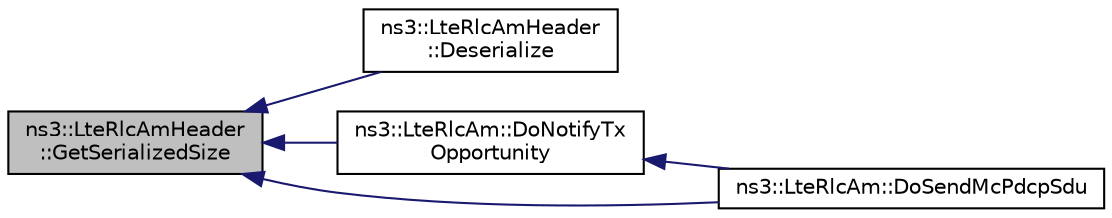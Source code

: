 digraph "ns3::LteRlcAmHeader::GetSerializedSize"
{
  edge [fontname="Helvetica",fontsize="10",labelfontname="Helvetica",labelfontsize="10"];
  node [fontname="Helvetica",fontsize="10",shape=record];
  rankdir="LR";
  Node1 [label="ns3::LteRlcAmHeader\l::GetSerializedSize",height=0.2,width=0.4,color="black", fillcolor="grey75", style="filled", fontcolor="black"];
  Node1 -> Node2 [dir="back",color="midnightblue",fontsize="10",style="solid"];
  Node2 [label="ns3::LteRlcAmHeader\l::Deserialize",height=0.2,width=0.4,color="black", fillcolor="white", style="filled",URL="$d0/da6/classns3_1_1LteRlcAmHeader.html#abc3714ee128319f59a491a97622c2690"];
  Node1 -> Node3 [dir="back",color="midnightblue",fontsize="10",style="solid"];
  Node3 [label="ns3::LteRlcAm::DoNotifyTx\lOpportunity",height=0.2,width=0.4,color="black", fillcolor="white", style="filled",URL="$d0/d4c/classns3_1_1LteRlcAm.html#a3ab44d9541efaa52821f93075eb769f1"];
  Node3 -> Node4 [dir="back",color="midnightblue",fontsize="10",style="solid"];
  Node4 [label="ns3::LteRlcAm::DoSendMcPdcpSdu",height=0.2,width=0.4,color="black", fillcolor="white", style="filled",URL="$d0/d4c/classns3_1_1LteRlcAm.html#a82f906888a397ccda58483840418c7e8"];
  Node1 -> Node4 [dir="back",color="midnightblue",fontsize="10",style="solid"];
}
